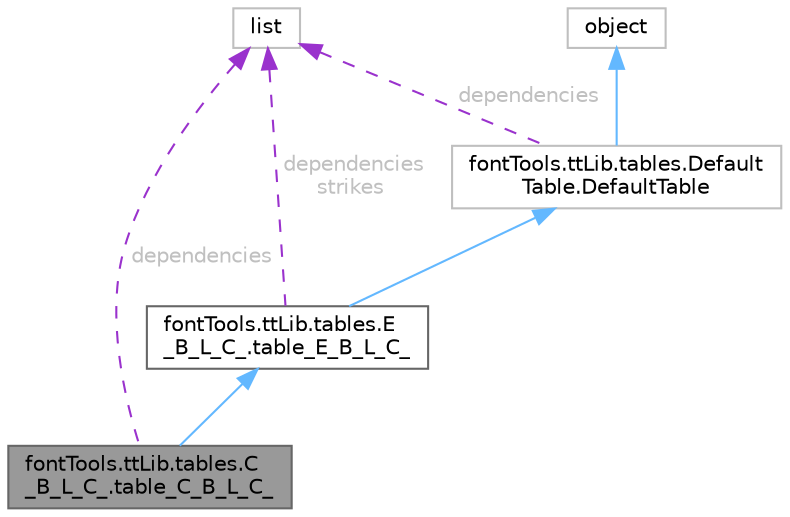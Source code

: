digraph "fontTools.ttLib.tables.C_B_L_C_.table_C_B_L_C_"
{
 // LATEX_PDF_SIZE
  bgcolor="transparent";
  edge [fontname=Helvetica,fontsize=10,labelfontname=Helvetica,labelfontsize=10];
  node [fontname=Helvetica,fontsize=10,shape=box,height=0.2,width=0.4];
  Node1 [id="Node000001",label="fontTools.ttLib.tables.C\l_B_L_C_.table_C_B_L_C_",height=0.2,width=0.4,color="gray40", fillcolor="grey60", style="filled", fontcolor="black",tooltip=" "];
  Node2 -> Node1 [id="edge7_Node000001_Node000002",dir="back",color="steelblue1",style="solid",tooltip=" "];
  Node2 [id="Node000002",label="fontTools.ttLib.tables.E\l_B_L_C_.table_E_B_L_C_",height=0.2,width=0.4,color="gray40", fillcolor="white", style="filled",URL="$df/d0c/classfontTools_1_1ttLib_1_1tables_1_1E__B__L__C___1_1table__E__B__L__C__.html",tooltip=" "];
  Node3 -> Node2 [id="edge8_Node000002_Node000003",dir="back",color="steelblue1",style="solid",tooltip=" "];
  Node3 [id="Node000003",label="fontTools.ttLib.tables.Default\lTable.DefaultTable",height=0.2,width=0.4,color="grey75", fillcolor="white", style="filled",URL="$d5/d2b/classfontTools_1_1ttLib_1_1tables_1_1DefaultTable_1_1DefaultTable.html",tooltip=" "];
  Node4 -> Node3 [id="edge9_Node000003_Node000004",dir="back",color="steelblue1",style="solid",tooltip=" "];
  Node4 [id="Node000004",label="object",height=0.2,width=0.4,color="grey75", fillcolor="white", style="filled",tooltip=" "];
  Node5 -> Node3 [id="edge10_Node000003_Node000005",dir="back",color="darkorchid3",style="dashed",tooltip=" ",label=" dependencies",fontcolor="grey" ];
  Node5 [id="Node000005",label="list",height=0.2,width=0.4,color="grey75", fillcolor="white", style="filled",tooltip=" "];
  Node5 -> Node2 [id="edge11_Node000002_Node000005",dir="back",color="darkorchid3",style="dashed",tooltip=" ",label=" dependencies\nstrikes",fontcolor="grey" ];
  Node5 -> Node1 [id="edge12_Node000001_Node000005",dir="back",color="darkorchid3",style="dashed",tooltip=" ",label=" dependencies",fontcolor="grey" ];
}
